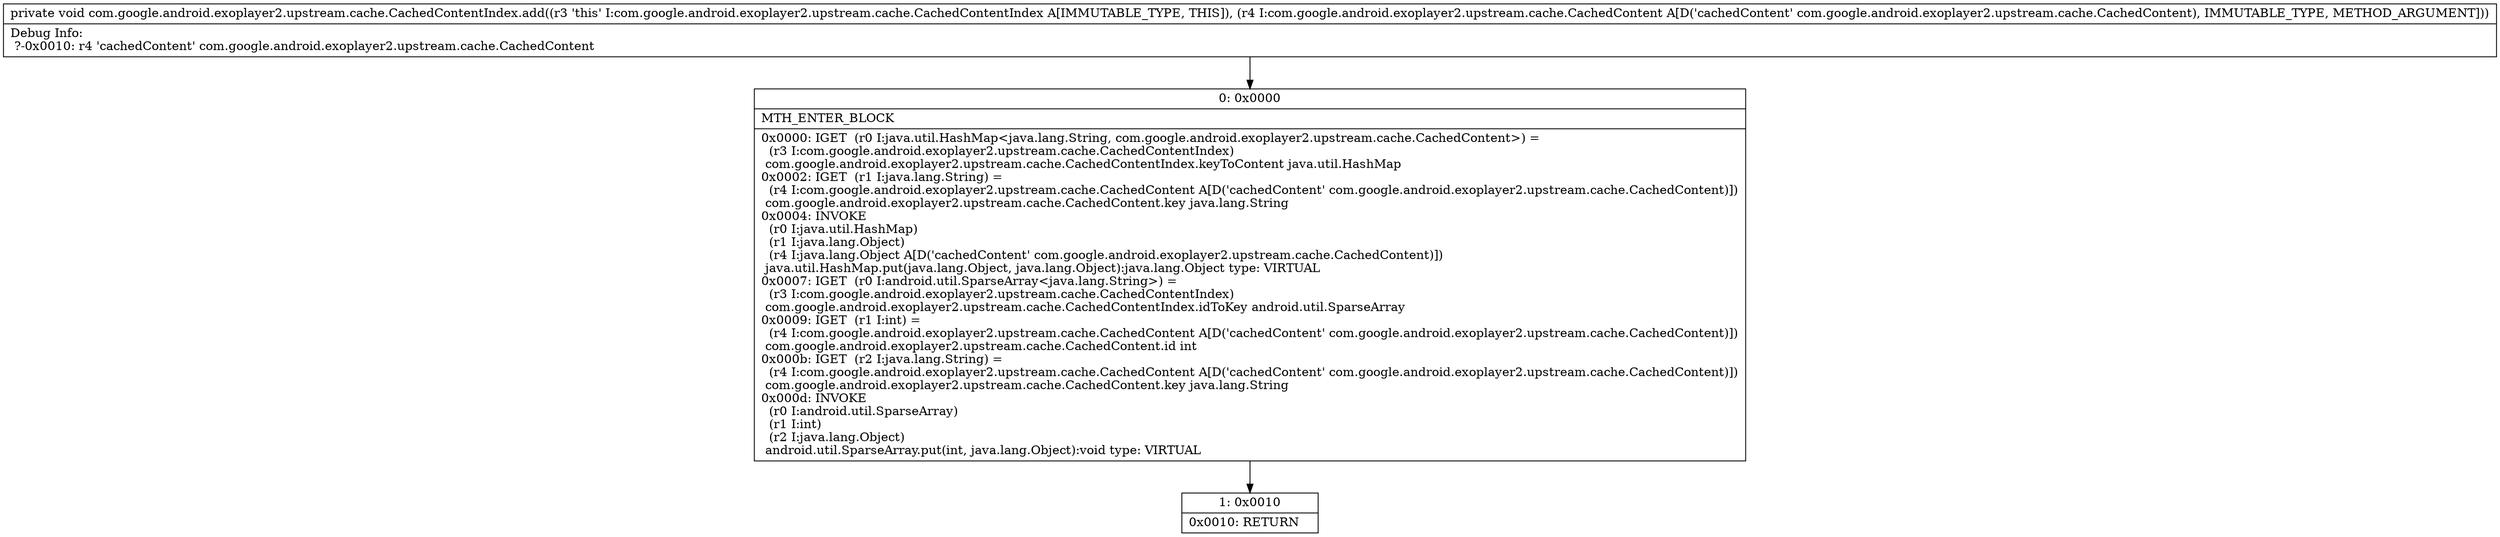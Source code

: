 digraph "CFG forcom.google.android.exoplayer2.upstream.cache.CachedContentIndex.add(Lcom\/google\/android\/exoplayer2\/upstream\/cache\/CachedContent;)V" {
Node_0 [shape=record,label="{0\:\ 0x0000|MTH_ENTER_BLOCK\l|0x0000: IGET  (r0 I:java.util.HashMap\<java.lang.String, com.google.android.exoplayer2.upstream.cache.CachedContent\>) = \l  (r3 I:com.google.android.exoplayer2.upstream.cache.CachedContentIndex)\l com.google.android.exoplayer2.upstream.cache.CachedContentIndex.keyToContent java.util.HashMap \l0x0002: IGET  (r1 I:java.lang.String) = \l  (r4 I:com.google.android.exoplayer2.upstream.cache.CachedContent A[D('cachedContent' com.google.android.exoplayer2.upstream.cache.CachedContent)])\l com.google.android.exoplayer2.upstream.cache.CachedContent.key java.lang.String \l0x0004: INVOKE  \l  (r0 I:java.util.HashMap)\l  (r1 I:java.lang.Object)\l  (r4 I:java.lang.Object A[D('cachedContent' com.google.android.exoplayer2.upstream.cache.CachedContent)])\l java.util.HashMap.put(java.lang.Object, java.lang.Object):java.lang.Object type: VIRTUAL \l0x0007: IGET  (r0 I:android.util.SparseArray\<java.lang.String\>) = \l  (r3 I:com.google.android.exoplayer2.upstream.cache.CachedContentIndex)\l com.google.android.exoplayer2.upstream.cache.CachedContentIndex.idToKey android.util.SparseArray \l0x0009: IGET  (r1 I:int) = \l  (r4 I:com.google.android.exoplayer2.upstream.cache.CachedContent A[D('cachedContent' com.google.android.exoplayer2.upstream.cache.CachedContent)])\l com.google.android.exoplayer2.upstream.cache.CachedContent.id int \l0x000b: IGET  (r2 I:java.lang.String) = \l  (r4 I:com.google.android.exoplayer2.upstream.cache.CachedContent A[D('cachedContent' com.google.android.exoplayer2.upstream.cache.CachedContent)])\l com.google.android.exoplayer2.upstream.cache.CachedContent.key java.lang.String \l0x000d: INVOKE  \l  (r0 I:android.util.SparseArray)\l  (r1 I:int)\l  (r2 I:java.lang.Object)\l android.util.SparseArray.put(int, java.lang.Object):void type: VIRTUAL \l}"];
Node_1 [shape=record,label="{1\:\ 0x0010|0x0010: RETURN   \l}"];
MethodNode[shape=record,label="{private void com.google.android.exoplayer2.upstream.cache.CachedContentIndex.add((r3 'this' I:com.google.android.exoplayer2.upstream.cache.CachedContentIndex A[IMMUTABLE_TYPE, THIS]), (r4 I:com.google.android.exoplayer2.upstream.cache.CachedContent A[D('cachedContent' com.google.android.exoplayer2.upstream.cache.CachedContent), IMMUTABLE_TYPE, METHOD_ARGUMENT]))  | Debug Info:\l  ?\-0x0010: r4 'cachedContent' com.google.android.exoplayer2.upstream.cache.CachedContent\l}"];
MethodNode -> Node_0;
Node_0 -> Node_1;
}

